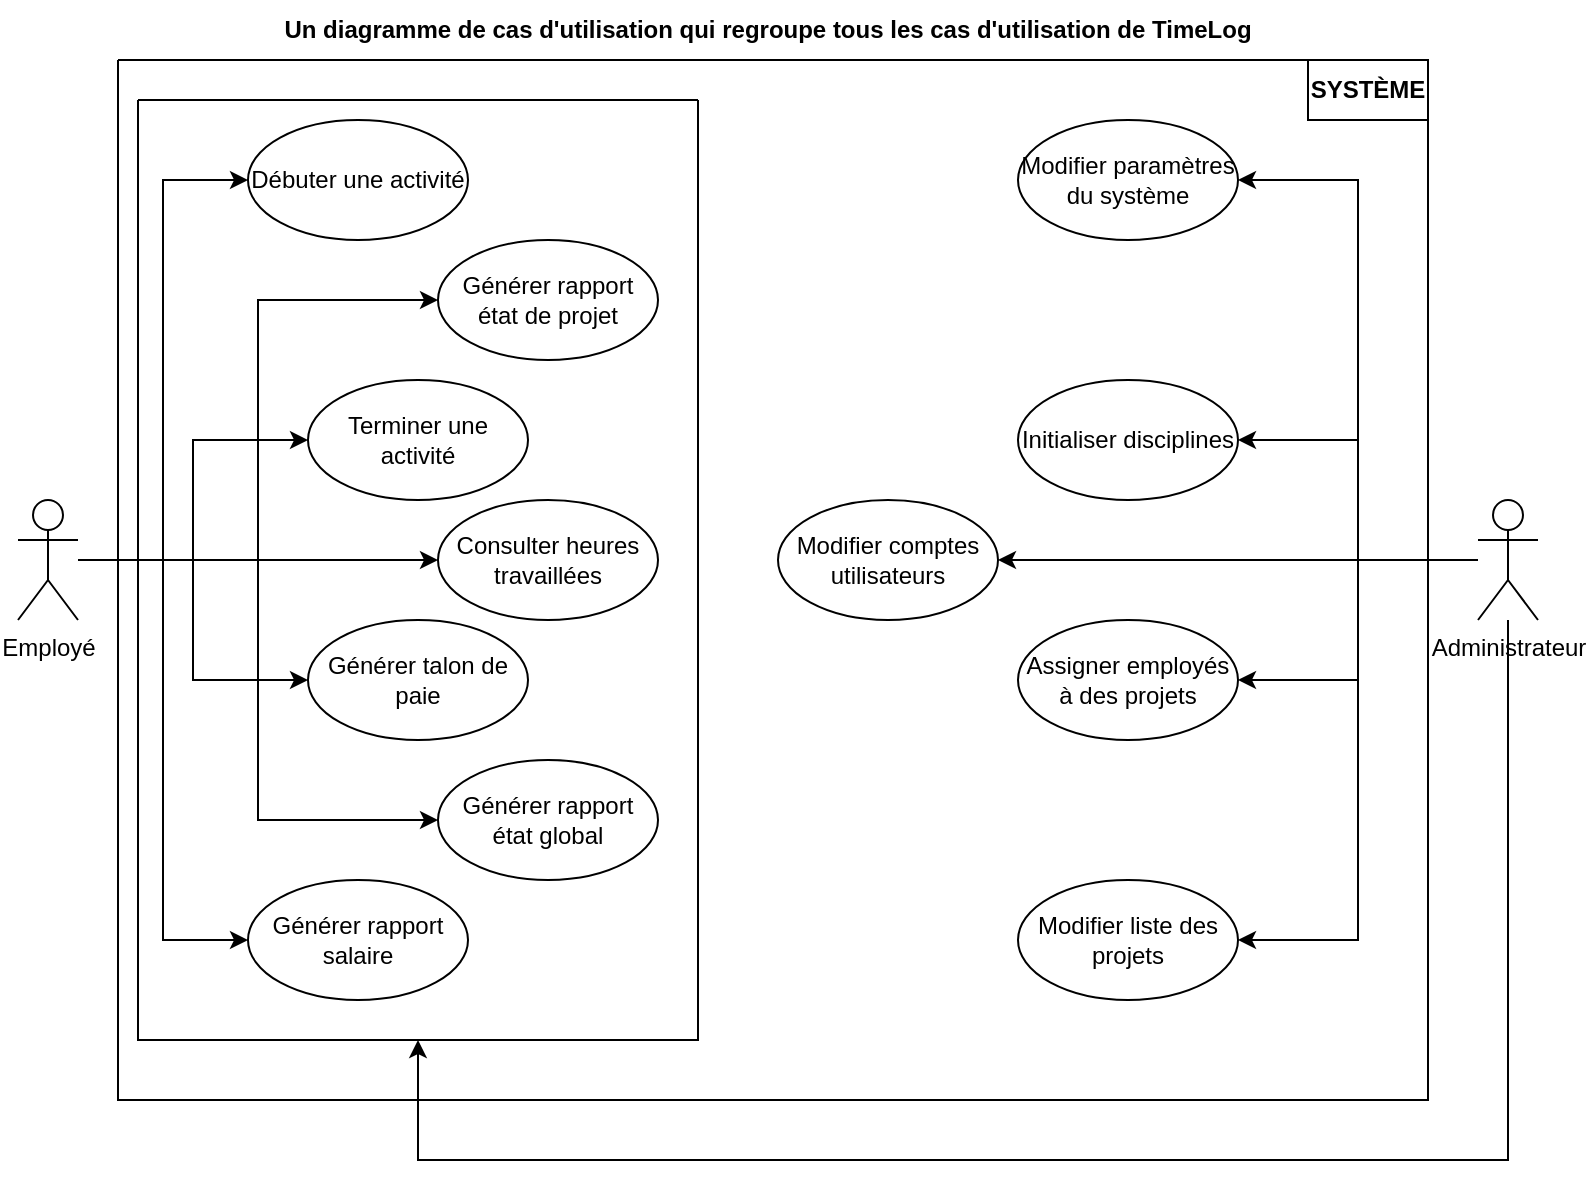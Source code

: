 <?xml version="1.0" encoding="UTF-8"?>
<mxfile version="24.6.4" type="github">
  <diagram name="cas-utilisation" id="zJ2kbeMLSEBt441iZ_Fe">
    <mxGraphModel dx="1050" dy="557" grid="1" gridSize="10" guides="1" tooltips="1" connect="1" arrows="1" fold="1" page="1" pageScale="1" pageWidth="850" pageHeight="1100" math="0" shadow="0">
      <root>
        <mxCell id="0" />
        <mxCell id="1" parent="0" />
        <mxCell id="miiSZXTALZfGrlQjwjeN-2" value="" style="swimlane;startSize=0;" parent="1" vertex="1">
          <mxGeometry x="90" y="50" width="655" height="520" as="geometry" />
        </mxCell>
        <mxCell id="miiSZXTALZfGrlQjwjeN-7" value="Terminer une activité" style="ellipse;whiteSpace=wrap;html=1;" parent="miiSZXTALZfGrlQjwjeN-2" vertex="1">
          <mxGeometry x="95" y="160" width="110" height="60" as="geometry" />
        </mxCell>
        <mxCell id="miiSZXTALZfGrlQjwjeN-6" value="Débuter une activité" style="ellipse;whiteSpace=wrap;html=1;" parent="miiSZXTALZfGrlQjwjeN-2" vertex="1">
          <mxGeometry x="65" y="30" width="110" height="60" as="geometry" />
        </mxCell>
        <mxCell id="miiSZXTALZfGrlQjwjeN-8" value="Générer rapport état de projet" style="ellipse;whiteSpace=wrap;html=1;" parent="miiSZXTALZfGrlQjwjeN-2" vertex="1">
          <mxGeometry x="160" y="90" width="110" height="60" as="geometry" />
        </mxCell>
        <mxCell id="miiSZXTALZfGrlQjwjeN-9" value="Générer rapport état global" style="ellipse;whiteSpace=wrap;html=1;" parent="miiSZXTALZfGrlQjwjeN-2" vertex="1">
          <mxGeometry x="160" y="350" width="110" height="60" as="geometry" />
        </mxCell>
        <mxCell id="miiSZXTALZfGrlQjwjeN-10" value="Générer rapport salaire" style="ellipse;whiteSpace=wrap;html=1;" parent="miiSZXTALZfGrlQjwjeN-2" vertex="1">
          <mxGeometry x="65" y="410" width="110" height="60" as="geometry" />
        </mxCell>
        <mxCell id="miiSZXTALZfGrlQjwjeN-11" value="Générer talon de paie" style="ellipse;whiteSpace=wrap;html=1;" parent="miiSZXTALZfGrlQjwjeN-2" vertex="1">
          <mxGeometry x="95" y="280" width="110" height="60" as="geometry" />
        </mxCell>
        <mxCell id="miiSZXTALZfGrlQjwjeN-12" value="Consulter heures travaillées" style="ellipse;whiteSpace=wrap;html=1;" parent="miiSZXTALZfGrlQjwjeN-2" vertex="1">
          <mxGeometry x="160" y="220" width="110" height="60" as="geometry" />
        </mxCell>
        <mxCell id="miiSZXTALZfGrlQjwjeN-13" value="Modifier paramètres du système" style="ellipse;whiteSpace=wrap;html=1;" parent="miiSZXTALZfGrlQjwjeN-2" vertex="1">
          <mxGeometry x="450" y="30" width="110" height="60" as="geometry" />
        </mxCell>
        <mxCell id="miiSZXTALZfGrlQjwjeN-14" value="Initialiser disciplines" style="ellipse;whiteSpace=wrap;html=1;" parent="miiSZXTALZfGrlQjwjeN-2" vertex="1">
          <mxGeometry x="450" y="160" width="110" height="60" as="geometry" />
        </mxCell>
        <mxCell id="miiSZXTALZfGrlQjwjeN-15" value="Assigner employés à des projets" style="ellipse;whiteSpace=wrap;html=1;" parent="miiSZXTALZfGrlQjwjeN-2" vertex="1">
          <mxGeometry x="450" y="280" width="110" height="60" as="geometry" />
        </mxCell>
        <mxCell id="miiSZXTALZfGrlQjwjeN-17" value="Modifier liste des projets" style="ellipse;whiteSpace=wrap;html=1;" parent="miiSZXTALZfGrlQjwjeN-2" vertex="1">
          <mxGeometry x="450" y="410" width="110" height="60" as="geometry" />
        </mxCell>
        <mxCell id="miiSZXTALZfGrlQjwjeN-16" value="Modifier comptes utilisateurs" style="ellipse;whiteSpace=wrap;html=1;" parent="miiSZXTALZfGrlQjwjeN-2" vertex="1">
          <mxGeometry x="330" y="220" width="110" height="60" as="geometry" />
        </mxCell>
        <mxCell id="miiSZXTALZfGrlQjwjeN-32" value="&lt;b&gt;SYSTÈME&lt;/b&gt;" style="text;html=1;align=center;verticalAlign=middle;whiteSpace=wrap;rounded=0;strokeColor=default;" parent="miiSZXTALZfGrlQjwjeN-2" vertex="1">
          <mxGeometry x="595" width="60" height="30" as="geometry" />
        </mxCell>
        <mxCell id="SEWlr9K2mzaxKIclSiVH-1" value="" style="swimlane;startSize=0;" vertex="1" parent="miiSZXTALZfGrlQjwjeN-2">
          <mxGeometry x="10" y="20" width="280" height="470" as="geometry" />
        </mxCell>
        <mxCell id="miiSZXTALZfGrlQjwjeN-18" style="edgeStyle=orthogonalEdgeStyle;rounded=0;orthogonalLoop=1;jettySize=auto;html=1;entryX=0;entryY=0.5;entryDx=0;entryDy=0;" parent="1" source="miiSZXTALZfGrlQjwjeN-3" target="miiSZXTALZfGrlQjwjeN-6" edge="1">
          <mxGeometry relative="1" as="geometry" />
        </mxCell>
        <mxCell id="miiSZXTALZfGrlQjwjeN-19" style="edgeStyle=orthogonalEdgeStyle;rounded=0;orthogonalLoop=1;jettySize=auto;html=1;entryX=0;entryY=0.5;entryDx=0;entryDy=0;" parent="1" source="miiSZXTALZfGrlQjwjeN-3" target="miiSZXTALZfGrlQjwjeN-8" edge="1">
          <mxGeometry relative="1" as="geometry" />
        </mxCell>
        <mxCell id="miiSZXTALZfGrlQjwjeN-21" style="edgeStyle=orthogonalEdgeStyle;rounded=0;orthogonalLoop=1;jettySize=auto;html=1;entryX=0;entryY=0.5;entryDx=0;entryDy=0;" parent="1" source="miiSZXTALZfGrlQjwjeN-3" target="miiSZXTALZfGrlQjwjeN-12" edge="1">
          <mxGeometry relative="1" as="geometry" />
        </mxCell>
        <mxCell id="miiSZXTALZfGrlQjwjeN-22" style="edgeStyle=orthogonalEdgeStyle;rounded=0;orthogonalLoop=1;jettySize=auto;html=1;entryX=0;entryY=0.5;entryDx=0;entryDy=0;" parent="1" source="miiSZXTALZfGrlQjwjeN-3" target="miiSZXTALZfGrlQjwjeN-10" edge="1">
          <mxGeometry relative="1" as="geometry" />
        </mxCell>
        <mxCell id="miiSZXTALZfGrlQjwjeN-23" style="edgeStyle=orthogonalEdgeStyle;rounded=0;orthogonalLoop=1;jettySize=auto;html=1;entryX=0;entryY=0.5;entryDx=0;entryDy=0;" parent="1" source="miiSZXTALZfGrlQjwjeN-3" target="miiSZXTALZfGrlQjwjeN-9" edge="1">
          <mxGeometry relative="1" as="geometry" />
        </mxCell>
        <mxCell id="miiSZXTALZfGrlQjwjeN-24" style="edgeStyle=orthogonalEdgeStyle;rounded=0;orthogonalLoop=1;jettySize=auto;html=1;entryX=0;entryY=0.5;entryDx=0;entryDy=0;" parent="1" source="miiSZXTALZfGrlQjwjeN-3" target="miiSZXTALZfGrlQjwjeN-11" edge="1">
          <mxGeometry relative="1" as="geometry" />
        </mxCell>
        <mxCell id="miiSZXTALZfGrlQjwjeN-25" style="edgeStyle=orthogonalEdgeStyle;rounded=0;orthogonalLoop=1;jettySize=auto;html=1;entryX=0;entryY=0.5;entryDx=0;entryDy=0;" parent="1" source="miiSZXTALZfGrlQjwjeN-3" target="miiSZXTALZfGrlQjwjeN-7" edge="1">
          <mxGeometry relative="1" as="geometry" />
        </mxCell>
        <mxCell id="miiSZXTALZfGrlQjwjeN-3" value="Employé" style="shape=umlActor;verticalLabelPosition=bottom;verticalAlign=top;html=1;outlineConnect=0;" parent="1" vertex="1">
          <mxGeometry x="40" y="270" width="30" height="60" as="geometry" />
        </mxCell>
        <mxCell id="miiSZXTALZfGrlQjwjeN-26" style="edgeStyle=orthogonalEdgeStyle;rounded=0;orthogonalLoop=1;jettySize=auto;html=1;entryX=1;entryY=0.5;entryDx=0;entryDy=0;" parent="1" source="miiSZXTALZfGrlQjwjeN-4" target="miiSZXTALZfGrlQjwjeN-13" edge="1">
          <mxGeometry relative="1" as="geometry" />
        </mxCell>
        <mxCell id="miiSZXTALZfGrlQjwjeN-27" style="edgeStyle=orthogonalEdgeStyle;rounded=0;orthogonalLoop=1;jettySize=auto;html=1;entryX=1;entryY=0.5;entryDx=0;entryDy=0;" parent="1" source="miiSZXTALZfGrlQjwjeN-4" target="miiSZXTALZfGrlQjwjeN-17" edge="1">
          <mxGeometry relative="1" as="geometry" />
        </mxCell>
        <mxCell id="miiSZXTALZfGrlQjwjeN-28" style="edgeStyle=orthogonalEdgeStyle;rounded=0;orthogonalLoop=1;jettySize=auto;html=1;entryX=1;entryY=0.5;entryDx=0;entryDy=0;" parent="1" source="miiSZXTALZfGrlQjwjeN-4" target="miiSZXTALZfGrlQjwjeN-14" edge="1">
          <mxGeometry relative="1" as="geometry" />
        </mxCell>
        <mxCell id="miiSZXTALZfGrlQjwjeN-29" style="edgeStyle=orthogonalEdgeStyle;rounded=0;orthogonalLoop=1;jettySize=auto;html=1;entryX=1;entryY=0.5;entryDx=0;entryDy=0;" parent="1" source="miiSZXTALZfGrlQjwjeN-4" target="miiSZXTALZfGrlQjwjeN-15" edge="1">
          <mxGeometry relative="1" as="geometry" />
        </mxCell>
        <mxCell id="miiSZXTALZfGrlQjwjeN-31" style="edgeStyle=orthogonalEdgeStyle;rounded=0;orthogonalLoop=1;jettySize=auto;html=1;entryX=1;entryY=0.5;entryDx=0;entryDy=0;" parent="1" source="miiSZXTALZfGrlQjwjeN-4" target="miiSZXTALZfGrlQjwjeN-16" edge="1">
          <mxGeometry relative="1" as="geometry" />
        </mxCell>
        <mxCell id="SEWlr9K2mzaxKIclSiVH-2" style="edgeStyle=orthogonalEdgeStyle;rounded=0;orthogonalLoop=1;jettySize=auto;html=1;entryX=0.5;entryY=1;entryDx=0;entryDy=0;" edge="1" parent="1" source="miiSZXTALZfGrlQjwjeN-4" target="SEWlr9K2mzaxKIclSiVH-1">
          <mxGeometry relative="1" as="geometry">
            <mxPoint x="240" y="600" as="targetPoint" />
            <Array as="points">
              <mxPoint x="785" y="600" />
              <mxPoint x="240" y="600" />
            </Array>
          </mxGeometry>
        </mxCell>
        <mxCell id="miiSZXTALZfGrlQjwjeN-4" value="Administrateur" style="shape=umlActor;verticalLabelPosition=bottom;verticalAlign=top;html=1;outlineConnect=0;" parent="1" vertex="1">
          <mxGeometry x="770" y="270" width="30" height="60" as="geometry" />
        </mxCell>
        <mxCell id="miiSZXTALZfGrlQjwjeN-33" value="&lt;b&gt;Un diagramme de cas d&#39;utilisation qui regroupe tous les cas d&#39;utilisation de TimeLog&lt;/b&gt;" style="text;html=1;align=center;verticalAlign=middle;whiteSpace=wrap;rounded=0;" parent="1" vertex="1">
          <mxGeometry x="90" y="20" width="650" height="30" as="geometry" />
        </mxCell>
      </root>
    </mxGraphModel>
  </diagram>
</mxfile>
